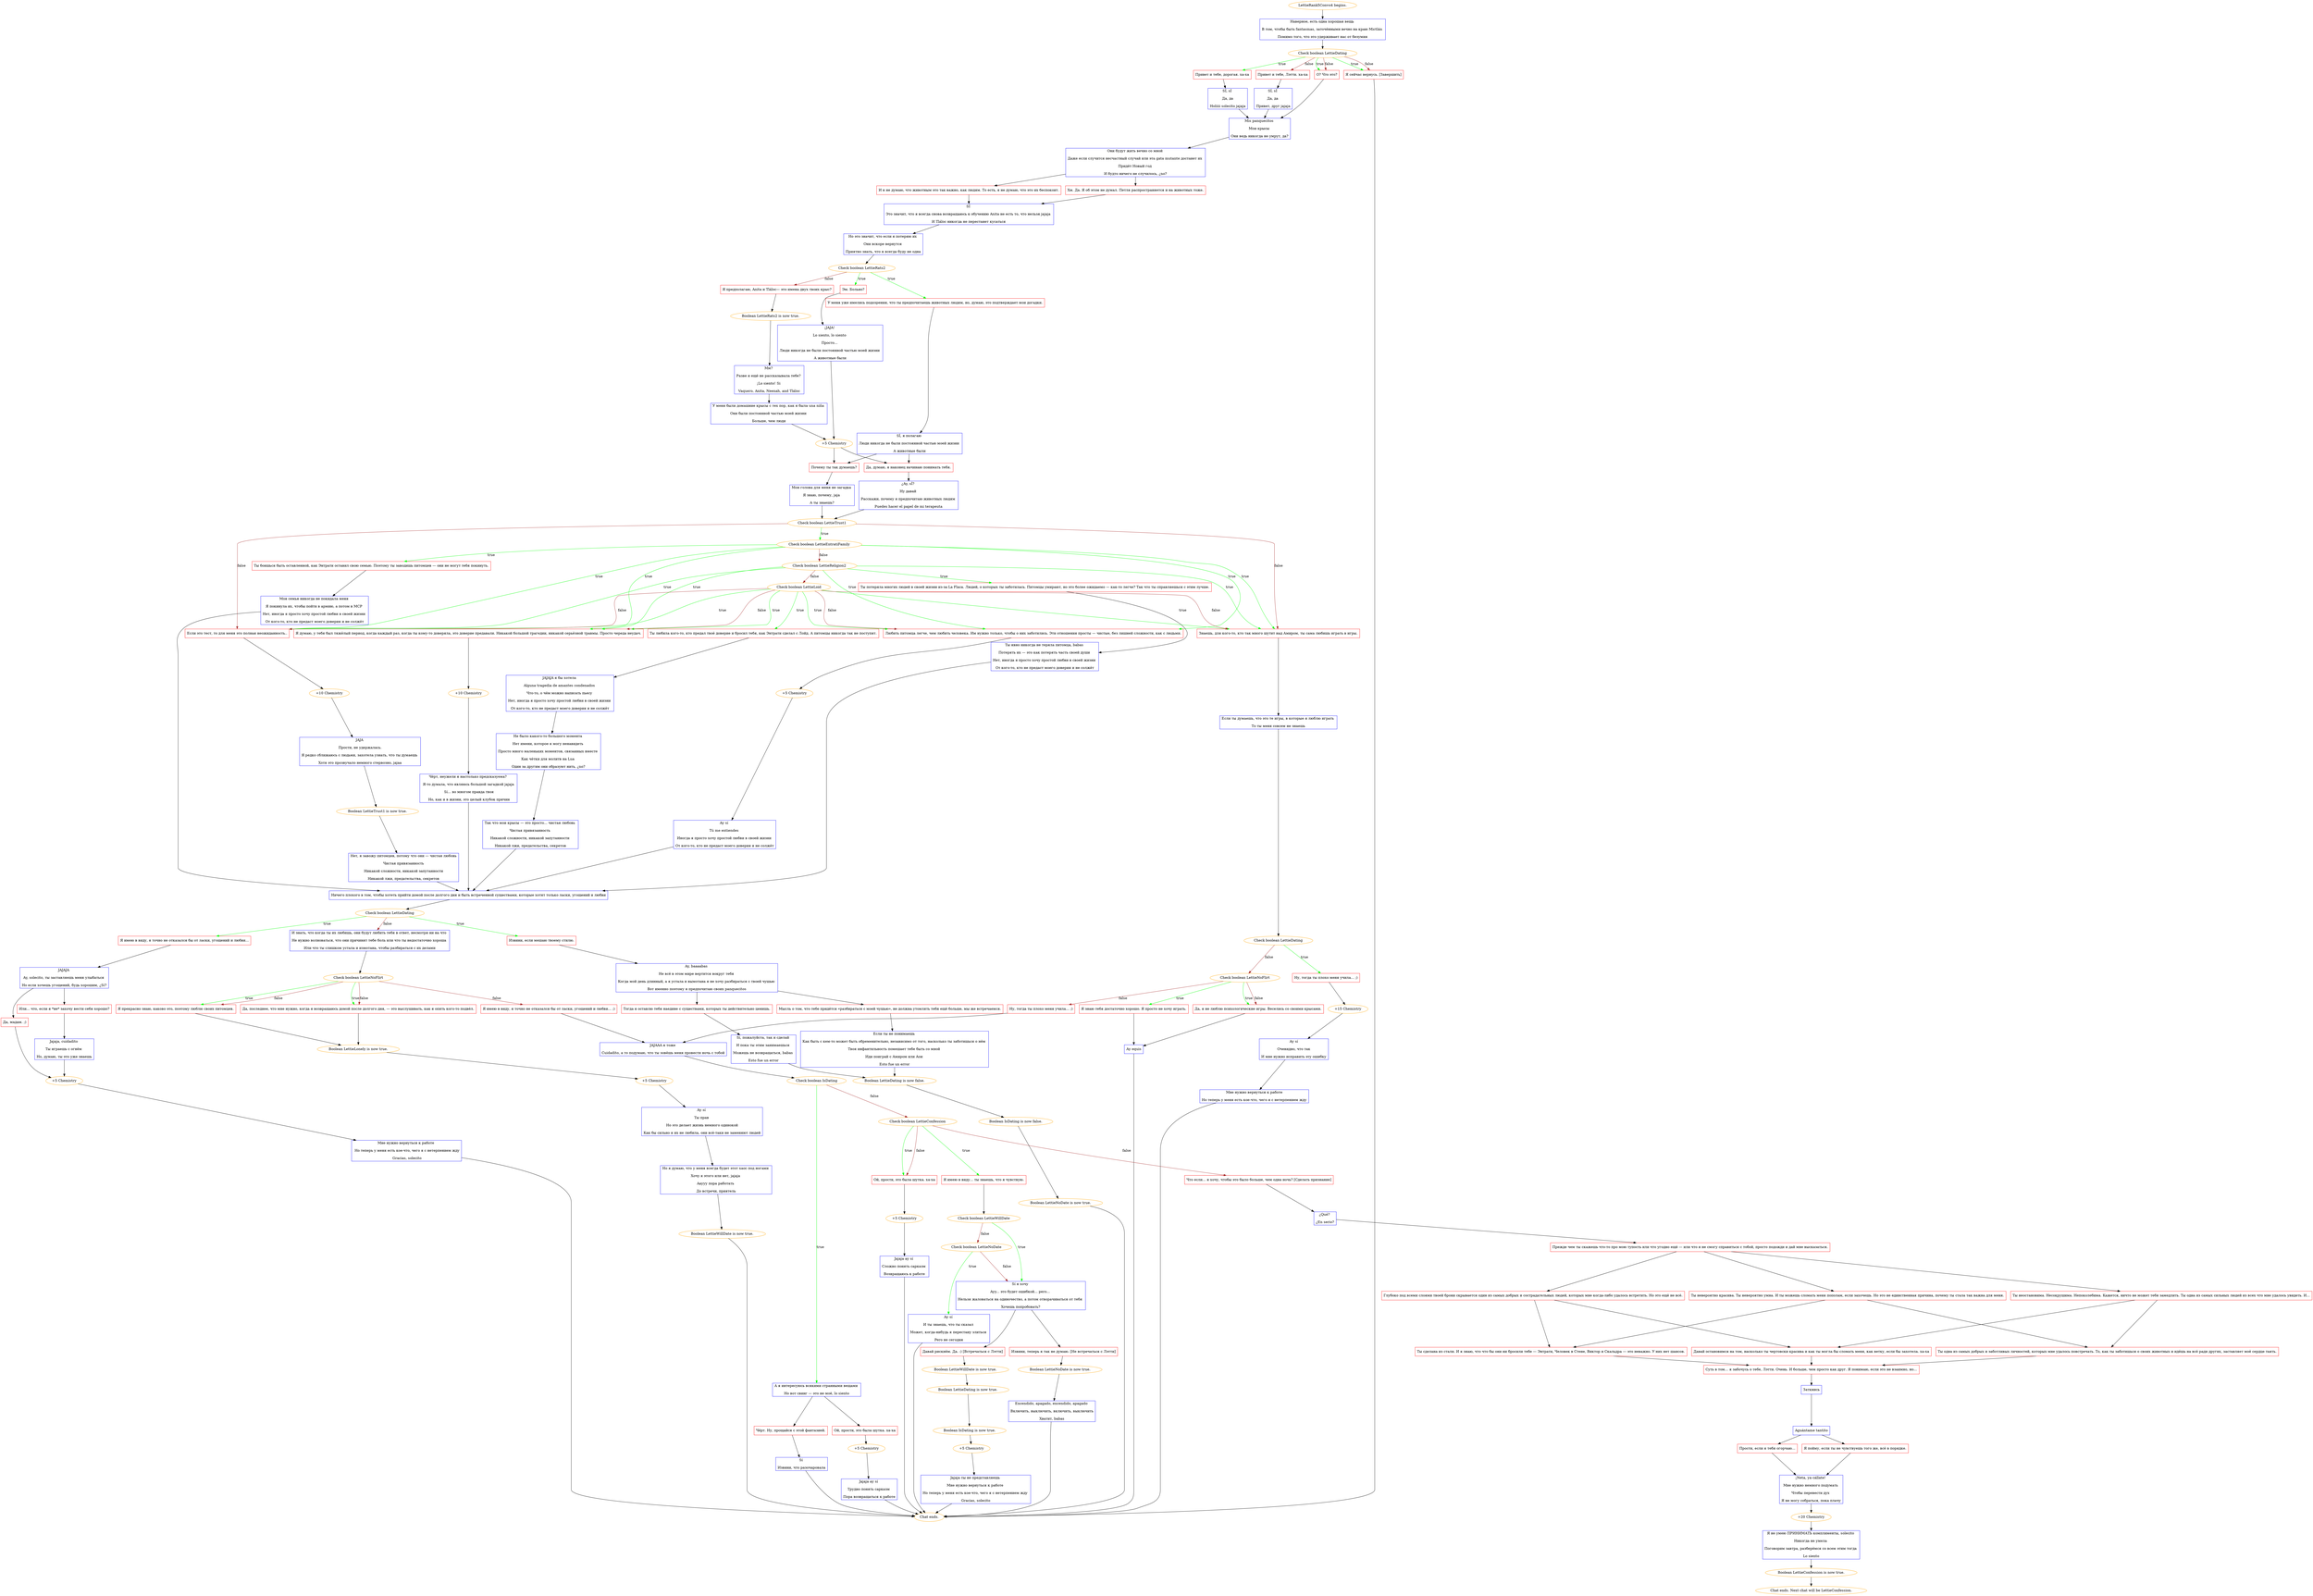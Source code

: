 digraph {
	"LettieRank5Convo4 begins." [color=orange];
		"LettieRank5Convo4 begins." -> j2749854;
	j2749854 [label="Наверное, есть одна хорошая вещь 
В том, чтобы быть fantasmas, заточёнными вечно на краю Mictlán 
Помимо того, что это удерживает нас от безумия",shape=box,color=blue];
		j2749854 -> j3478694017;
	j3478694017 [label="Check boolean LettieDating",color=orange];
		j3478694017 -> j1366847295 [label=true,color=green];
		j3478694017 -> j4190185341 [label=true,color=green];
		j3478694017 -> j1836191492 [label=true,color=green];
		j3478694017 -> j973697752 [label=false,color=brown];
		j3478694017 -> j4190185341 [label=false,color=brown];
		j3478694017 -> j1836191492 [label=false,color=brown];
	j1366847295 [label="Привет и тебе, дорогая. ха-ха",shape=box,color=red];
		j1366847295 -> j2940911593;
	j4190185341 [label="О? Что это?",shape=box,color=red];
		j4190185341 -> j461216941;
	j1836191492 [label="Я сейчас вернусь. [Завершить]",shape=box,color=red];
		j1836191492 -> "Chat ends.";
	j973697752 [label="Привет и тебе, Лэтти. ха-ха",shape=box,color=red];
		j973697752 -> j759695342;
	j2940911593 [label="SÍ, sÍ 
Да, да
Holiiii solecito jajaja",shape=box,color=blue];
		j2940911593 -> j461216941;
	j461216941 [label="Mis panquecitos 
Мои крысы 
Они ведь никогда не умрут, да?",shape=box,color=blue];
		j461216941 -> j3638052566;
	"Chat ends." [color=orange];
	j759695342 [label="SÍ, sÍ 
Да, да 
Привет, друг jajaja",shape=box,color=blue];
		j759695342 -> j461216941;
	j3638052566 [label="Они будут жить вечно со мной 
Даже если случится несчастный случай или эта gata mutante достанет их 
Придёт Новый год 
И будто ничего не случилось, ¿no?",shape=box,color=blue];
		j3638052566 -> j131212922;
		j3638052566 -> j2252934148;
	j131212922 [label="Хм. Да. Я об этом не думал. Петля распространяется и на животных тоже.",shape=box,color=red];
		j131212922 -> j2662247993;
	j2252934148 [label="И я не думаю, что животным это так важно, как людям. То есть, я не думаю, что это их беспокоит.",shape=box,color=red];
		j2252934148 -> j2662247993;
	j2662247993 [label="SÍ 
Это значит, что я всегда снова возвращаюсь к обучению Anita не есть то, что нельзя jajaja 
И Tláloc никогда не перестанет кусаться",shape=box,color=blue];
		j2662247993 -> j194614344;
	j194614344 [label="Но это значит, что если я потеряю их 
Они вскоре вернутся 
Приятно знать, что я всегда буду не одна",shape=box,color=blue];
		j194614344 -> j1319721791;
	j1319721791 [label="Check boolean LettieRats2",color=orange];
		j1319721791 -> j1398526246 [label=true,color=green];
		j1319721791 -> j2225367557 [label=true,color=green];
		j1319721791 -> j3552921746 [label=false,color=brown];
	j1398526246 [label="Эм. Больно?",shape=box,color=red];
		j1398526246 -> j2333592907;
	j2225367557 [label="У меня уже имелись подозрения, что ты предпочитаешь животных людям, но, думаю, это подтверждает мои догадки.",shape=box,color=red];
		j2225367557 -> j1227781036;
	j3552921746 [label="Я предполагаю, Anita и Tláloc— это имена двух твоих крыс?",shape=box,color=red];
		j3552921746 -> j3478863291;
	j2333592907 [label="¡JAJA! 
Lo siento, lo siento 
Просто... 
Люди никогда не были постоянной частью моей жизни 
А животные были",shape=box,color=blue];
		j2333592907 -> j1200088022;
	j1227781036 [label="SÍ, я полагаю 
Люди никогда не были постоянной частью моей жизни 
А животные были",shape=box,color=blue];
		j1227781036 -> j2507608775;
		j1227781036 -> j2212442855;
	j3478863291 [label="Boolean LettieRats2 is now true.",color=orange];
		j3478863291 -> j367313512;
	j1200088022 [label="+5 Chemistry",color=orange];
		j1200088022 -> j2507608775;
		j1200088022 -> j2212442855;
	j2507608775 [label="Да, думаю, я наконец начинаю понимать тебя.",shape=box,color=red];
		j2507608775 -> j3345599287;
	j2212442855 [label="Почему ты так думаешь?",shape=box,color=red];
		j2212442855 -> j259669502;
	j367313512 [label="Мм? 
Разве я ещё не рассказывала тебе? 
¡Lo siento! Si 
Vaquero, Anita, Neenah, and Tláloc",shape=box,color=blue];
		j367313512 -> j506411580;
	j3345599287 [label="¿Ay, sÍ? 
Ну давай 
Расскажи, почему я предпочитаю животных людям 
Puedes hacer el papel de mi terapeuta",shape=box,color=blue];
		j3345599287 -> j2851763892;
	j259669502 [label="Моя голова для меня не загадка 
Я знаю, почему, jaja 
А ты знаешь?",shape=box,color=blue];
		j259669502 -> j2851763892;
	j506411580 [label="У меня были домашние крысы с тех пор, как я была una niña 
Они были постоянной частью моей жизни 
Больше, чем люди",shape=box,color=blue];
		j506411580 -> j1200088022;
	j2851763892 [label="Check boolean LettieTrust1",color=orange];
		j2851763892 -> j2924756852 [label=true,color=green];
		j2851763892 -> j3459923539 [label=false,color=brown];
		j2851763892 -> j3713059693 [label=false,color=brown];
	j2924756852 [label="Check boolean LettieEntratiFamily",color=orange];
		j2924756852 -> j387017893 [label=true,color=green];
		j2924756852 -> j4267954037 [label=true,color=green];
		j2924756852 -> j4160521335 [label=true,color=green];
		j2924756852 -> j3713059693 [label=true,color=green];
		j2924756852 -> j3459923539 [label=true,color=green];
		j2924756852 -> j3276047934 [label=false,color=brown];
	j3459923539 [label="Знаешь, для кого-то, кто так много шутит над Амиром, ты сама любишь играть в игры.",shape=box,color=red];
		j3459923539 -> j1917080916;
	j3713059693 [label="Если это тест, то для меня это полная неожиданность..",shape=box,color=red];
		j3713059693 -> j3968994455;
	j387017893 [label="Я думаю, у тебя был тяжёлый период, когда каждый раз, когда ты кому-то доверяла, это доверие предавали. Никакой большой трагедии, никакой серьёзной травмы. Просто череда неудач.",shape=box,color=red];
		j387017893 -> j806835988;
	j4267954037 [label="Ты боишься быть оставленной, как Энтрати оставил свою семью. Поэтому ты заводишь питомцев — они не могут тебя покинуть.",shape=box,color=red];
		j4267954037 -> j2922540263;
	j4160521335 [label="Любить питомца легче, чем любить человека. Им нужно только, чтобы о них заботились. Эти отношения просты — чистые, без лишней сложности, как с людьми.",shape=box,color=red];
		j4160521335 -> j2675323990;
	j3276047934 [label="Check boolean LettieReligion2",color=orange];
		j3276047934 -> j387017893 [label=true,color=green];
		j3276047934 -> j2326221649 [label=true,color=green];
		j3276047934 -> j4160521335 [label=true,color=green];
		j3276047934 -> j3713059693 [label=true,color=green];
		j3276047934 -> j3459923539 [label=true,color=green];
		j3276047934 -> j3543748376 [label=false,color=brown];
	j1917080916 [label="Если ты думаешь, что это те игры, в которые я люблю играть 
То ты меня совсем не знаешь",shape=box,color=blue];
		j1917080916 -> j623227052;
	j3968994455 [label="+10 Chemistry",color=orange];
		j3968994455 -> j3651705928;
	j806835988 [label="+10 Chemistry",color=orange];
		j806835988 -> j3497118460;
	j2922540263 [label="Моя семья никогда не покидала меня 
Я покинула их, чтобы пойти в армию, а потом в МСР 
Нет, иногда я просто хочу простой любви в своей жизни 
От кого-то, кто не предаст моего доверия и не солжёт",shape=box,color=blue];
		j2922540263 -> j2088479096;
	j2675323990 [label="+5 Chemistry",color=orange];
		j2675323990 -> j2434313785;
	j2326221649 [label="Ты потеряла многих людей в своей жизни из-за La Flaca. Людей, о которых ты заботилась. Питомцы умирают, но это более ожидаемо — как-то легче? Так что ты справляешься с этим лучше.",shape=box,color=red];
		j2326221649 -> j30267674;
	j3543748376 [label="Check boolean LettieLoid",color=orange];
		j3543748376 -> j387017893 [label=true,color=green];
		j3543748376 -> j1398690616 [label=true,color=green];
		j3543748376 -> j4160521335 [label=true,color=green];
		j3543748376 -> j3713059693 [label=true,color=green];
		j3543748376 -> j3459923539 [label=true,color=green];
		j3543748376 -> j387017893 [label=false,color=brown];
		j3543748376 -> j4160521335 [label=false,color=brown];
		j3543748376 -> j3713059693 [label=false,color=brown];
		j3543748376 -> j3459923539 [label=false,color=brown];
	j623227052 [label="Check boolean LettieDating",color=orange];
		j623227052 -> j3417952403 [label=true,color=green];
		j623227052 -> j1663250087 [label=false,color=brown];
	j3651705928 [label="JAJA 
Прости, не удержалась.
Я редко сближаюсь с людьми, захотела узнать, что ты думаешь 
Хотя это прозвучало немного стервозно, jajaa",shape=box,color=blue];
		j3651705928 -> j431568333;
	j3497118460 [label="Чёрт, неужели я настолько предсказуема? 
 Я-то думала, что являюсь большой загадкой jajaja 
 Sí... во многом правда твоя
 Но, как и в жизни, это целый клубок причин",shape=box,color=blue];
		j3497118460 -> j2088479096;
	j2088479096 [label="Ничего плохого в том, чтобы хотеть прийти домой после долгого дня и быть встреченной существами, которые хотят только ласки, угощений и любви",shape=box,color=blue];
		j2088479096 -> j1422503800;
	j2434313785 [label="Ay sí 
Tú me entiendes 
Иногда я просто хочу простой любви в своей жизни 
От кого-то, кто не предаст моего доверия и не солжёт",shape=box,color=blue];
		j2434313785 -> j2088479096;
	j30267674 [label="Ты явно никогда не теряла питомца, babas 
Потерять их — это как потерять часть своей души 
Нет, иногда я просто хочу простой любви в своей жизни 
От кого-то, кто не предаст моего доверия и не солжёт",shape=box,color=blue];
		j30267674 -> j2088479096;
	j1398690616 [label="Ты любила кого-то, кто предал твоё доверие и бросил тебя, как Энтрати сделал с Лойд. А питомцы никогда так не поступят.",shape=box,color=red];
		j1398690616 -> j1516458461;
	j3417952403 [label="Ну, тогда ты плохо меня учила... ;)",shape=box,color=red];
		j3417952403 -> j1160131825;
	j1663250087 [label="Check boolean LettieNoFlirt",color=orange];
		j1663250087 -> j3663919677 [label=true,color=green];
		j1663250087 -> j1689650147 [label=true,color=green];
		j1663250087 -> j1689650147 [label=false,color=brown];
		j1663250087 -> j2430248862 [label=false,color=brown];
	j431568333 [label="Boolean LettieTrust1 is now true.",color=orange];
		j431568333 -> j2216186784;
	j1422503800 [label="Check boolean LettieDating",color=orange];
		j1422503800 -> j3114400118 [label=true,color=green];
		j1422503800 -> j3972553000 [label=true,color=green];
		j1422503800 -> j3208700982 [label=false,color=brown];
	j1516458461 [label="JAJAJA я бы хотела 
Alguna tragedia de amantes condenados 
Что-то, о чём можно написать пьесу 
Нет, иногда я просто хочу простой любви в своей жизни 
От кого-то, кто не предаст моего доверия и не солжёт",shape=box,color=blue];
		j1516458461 -> j269016659;
	j1160131825 [label="+15 Chemistry",color=orange];
		j1160131825 -> j3339925869;
	j3663919677 [label="Я знаю тебя достаточно хорошо. Я просто не хочу играть.",shape=box,color=red];
		j3663919677 -> j556154860;
	j1689650147 [label="Да, я не люблю психологические игры. Веселись со своими крысами.",shape=box,color=red];
		j1689650147 -> j556154860;
	j2430248862 [label="Ну, тогда ты плохо меня учила... ;)",shape=box,color=red];
		j2430248862 -> j4275642859;
	j2216186784 [label="Нет, я завожу питомцев, потому что они — чистая любовь
Чистая привязанность
Никакой сложности, никакой запутанности
Никакой лжи, предательства, секретов",shape=box,color=blue];
		j2216186784 -> j2088479096;
	j3114400118 [label="Я имею в виду, я точно не отказался бы от ласки, угощений и любви...",shape=box,color=red];
		j3114400118 -> j2181964335;
	j3972553000 [label="Извини, если мешаю твоему стилю.",shape=box,color=red];
		j3972553000 -> j1901381429;
	j3208700982 [label="И знать, что когда ты их любишь, они будут любить тебя в ответ, несмотря ни на что 
Не нужно волноваться, что они причинят тебе боль или что ты недостаточно хороша 
Или что ты слишком устала и измотана, чтобы разбираться с их делами",shape=box,color=blue];
		j3208700982 -> j1860501283;
	j269016659 [label="Не было какого-то большого момента 
Нет имени, которое я могу ненавидеть 
Просто много маленьких моментов, связанных вместе 
Как чётки для молитв на Lua 
Один за другим они образуют нить, ¿no?",shape=box,color=blue];
		j269016659 -> j2020494547;
	j3339925869 [label="Ay sí
Очевидно, что так
И мне нужно исправить эту ошибку",shape=box,color=blue];
		j3339925869 -> j2336940701;
	j556154860 [label="Ay equis",shape=box,color=blue];
		j556154860 -> "Chat ends.";
	j4275642859 [label="JAJAAA я тоже 
Cuidadito, а то подумаю, что ты зовёшь меня провести ночь с тобой",shape=box,color=blue];
		j4275642859 -> j249200213;
	j2181964335 [label="JAJAJA 
Ay, solecito, ты заставляешь меня улыбаться 
Но если хочешь угощений, будь хорошим, ¿Sí?",shape=box,color=blue];
		j2181964335 -> j2388409387;
		j2181964335 -> j2573486778;
	j1901381429 [label="Ay, baaaabas 
Не всё в этом мире вертится вокруг тебя 
Когда мой день длинный, а я устала и вымотана я не хочу разбираться с твоей чушью 
Вот именно поэтому я предпочитаю своих panquecitos",shape=box,color=blue];
		j1901381429 -> j22626282;
		j1901381429 -> j3140659473;
	j1860501283 [label="Check boolean LettieNoFlirt",color=orange];
		j1860501283 -> j2282989950 [label=true,color=green];
		j1860501283 -> j979145995 [label=true,color=green];
		j1860501283 -> j2282989950 [label=false,color=brown];
		j1860501283 -> j979145995 [label=false,color=brown];
		j1860501283 -> j149952609 [label=false,color=brown];
	j2020494547 [label="Так что мои крысы — это просто... чистая любовь 
Чистая привязанность 
Никакой сложности, никакой запутанности 
Никакой лжи, предательства, секретов",shape=box,color=blue];
		j2020494547 -> j2088479096;
	j2336940701 [label="Мне нужно вернуться к работе
Но теперь у меня есть кое-что, чего я с нетерпением жду",shape=box,color=blue];
		j2336940701 -> "Chat ends.";
	j249200213 [label="Check boolean IsDating",color=orange];
		j249200213 -> j446104042 [label=true,color=green];
		j249200213 -> j3634973042 [label=false,color=brown];
	j2388409387 [label="Да, мадам. ;)",shape=box,color=red];
		j2388409387 -> j4072135252;
	j2573486778 [label="Или... что, если я *не* захочу вести себя хорошо?",shape=box,color=red];
		j2573486778 -> j4240929454;
	j22626282 [label="Мысль о том, что тебе придётся «разбираться с моей чушью», не должна утомлять тебя ещё больше, мы же встречаемся.",shape=box,color=red];
		j22626282 -> j2710694590;
	j3140659473 [label="Тогда я оставлю тебя наедине с существами, которых ты действительно ценишь.",shape=box,color=red];
		j3140659473 -> j960573495;
	j2282989950 [label="Да, последнее, что мне нужно, когда я возвращаюсь домой после долгого дня, — это выслушивать, как я опять кого-то подвёл.",shape=box,color=red];
		j2282989950 -> j356089657;
	j979145995 [label="Я прекрасно знаю, каково это, поэтому люблю своих питомцев.",shape=box,color=red];
		j979145995 -> j356089657;
	j149952609 [label="Я имею в виду, я точно не отказался бы от ласки, угощений и любви... ;)",shape=box,color=red];
		j149952609 -> j4275642859;
	j446104042 [label="А я интересуюсь всякими странными вещами 
Но вот свинг — это не моё, lo siento",shape=box,color=blue];
		j446104042 -> j1705268108;
		j446104042 -> j3010482892;
	j3634973042 [label="Check boolean LettieConfession",color=orange];
		j3634973042 -> j966405348 [label=true,color=green];
		j3634973042 -> j2103609516 [label=true,color=green];
		j3634973042 -> j621295664 [label=false,color=brown];
		j3634973042 -> j2103609516 [label=false,color=brown];
	j4072135252 [label="+5 Chemistry",color=orange];
		j4072135252 -> j2077577707;
	j4240929454 [label="Jajaja, cuidadito 
Ты играешь с огнём 
Но, думаю, ты это уже знаешь",shape=box,color=blue];
		j4240929454 -> j4072135252;
	j2710694590 [label="Если ты не понимаешь 
Как быть с кем-то может быть обременительно, независимо от того, насколько ты заботишься о нём 
Твоя инфантильность помешает тебе быть со мной 
Иди поиграй с Амиром или Аои 
Esto fue un error",shape=box,color=blue];
		j2710694590 -> j2548450594;
	j960573495 [label="Sí, пожалуйста, так и сделай 
И пока ты этим занимаешься 
Можешь не возвращаться, babas 
Esto fue un error",shape=box,color=blue];
		j960573495 -> j2548450594;
	j356089657 [label="Boolean LettieLonely is now true.",color=orange];
		j356089657 -> j2762724309;
	j1705268108 [label="Ой, прости, это была шутка. ха-ха",shape=box,color=red];
		j1705268108 -> j4197672047;
	j3010482892 [label="Чёрт. Ну, прощайся с этой фантазией.",shape=box,color=red];
		j3010482892 -> j3641996300;
	j966405348 [label="Я имею в виду... ты знаешь, что я чувствую.",shape=box,color=red];
		j966405348 -> j3913475475;
	j2103609516 [label="Ой, прости, это была шутка. ха-ха",shape=box,color=red];
		j2103609516 -> j1999996595;
	j621295664 [label="Что если... я хочу, чтобы это было больше, чем одна ночь? [Сделать признание]",shape=box,color=red];
		j621295664 -> j3967585037;
	j2077577707 [label="Мне нужно вернуться к работе 
 Но теперь у меня есть кое-что, чего я с нетерпением жду
 Gracias, solecito",shape=box,color=blue];
		j2077577707 -> "Chat ends.";
	j2548450594 [label="Boolean LettieDating is now false.",color=orange];
		j2548450594 -> j4086907321;
	j2762724309 [label="+5 Chemistry",color=orange];
		j2762724309 -> j1071182819;
	j4197672047 [label="+5 Chemistry",color=orange];
		j4197672047 -> j2382822690;
	j3641996300 [label="Sí 
Извини, что разочаровала",shape=box,color=blue];
		j3641996300 -> "Chat ends.";
	j3913475475 [label="Check boolean LettieWillDate",color=orange];
		j3913475475 -> j1872267967 [label=true,color=green];
		j3913475475 -> j3575091671 [label=false,color=brown];
	j1999996595 [label="+5 Chemistry",color=orange];
		j1999996595 -> j122512647;
	j3967585037 [label="¿Qué? 
¿En serio?",shape=box,color=blue];
		j3967585037 -> j3723360501;
	j4086907321 [label="Boolean IsDating is now false.",color=orange];
		j4086907321 -> j2703113057;
	j1071182819 [label="Ay sí 
Ты прав 
Но это делает жизнь немного одинокой
Как бы сильно я их не любила, они всё-таки не заменяют людей",shape=box,color=blue];
		j1071182819 -> j3211743483;
	j2382822690 [label="Jajaja ay sí 
Трудно понять сарказм 
Пора возвращаться к работе",shape=box,color=blue];
		j2382822690 -> "Chat ends.";
	j1872267967 [label="Sí я хочу 
Ayy... это будет ошибкой... pero... 
Нельзя жаловаться на одиночество, а потом отворачиваться от тебя 
Хочешь попробовать?",shape=box,color=blue];
		j1872267967 -> j764244339;
		j1872267967 -> j812412339;
	j3575091671 [label="Check boolean LettieNoDate",color=orange];
		j3575091671 -> j1437277363 [label=true,color=green];
		j3575091671 -> j1872267967 [label=false,color=brown];
	j122512647 [label="Jajaja ay sí 
Сложно понять сарказм 
Возвращаюсь к работе",shape=box,color=blue];
		j122512647 -> "Chat ends.";
	j3723360501 [label="Прежде чем ты скажешь что-то про мою тупость или что угодно ещё — или что я не смогу справиться с тобой, просто подожди и дай мне высказаться.",shape=box,color=red];
		j3723360501 -> j1118785461;
		j3723360501 -> j3606480455;
		j3723360501 -> j2144721022;
	j2703113057 [label="Boolean LettieNoDate is now true.",color=orange];
		j2703113057 -> "Chat ends.";
	j3211743483 [label="Но я думаю, что у меня всегда будет этот хаос под ногами 
Хочу я этого или нет, jajaja 
Aayyy пора работать 
До встречи, приятель",shape=box,color=blue];
		j3211743483 -> j2129367046;
	j764244339 [label="Давай рискнём. Да. :) [Встречаться с Лэтти]",shape=box,color=red];
		j764244339 -> j1262109112;
	j812412339 [label="Извини, теперь я так не думаю. [Не встречаться с Лэтти]",shape=box,color=red];
		j812412339 -> j918735385;
	j1437277363 [label="Ay sí 
И ты знаешь, что ты сказал 
Может, когда-нибудь я перестану злиться 
Pero не сегодня",shape=box,color=blue];
		j1437277363 -> "Chat ends.";
	j1118785461 [label="Ты невероятно красива. Ты невероятно умна. И ты можешь сломать меня пополам, если захочешь. Но это не единственная причина, почему ты стала так важна для меня.",shape=box,color=red];
		j1118785461 -> j3061569880;
		j1118785461 -> j4125001874;
	j3606480455 [label="Глубоко под всеми слоями твоей брони скрывается один из самых добрых и сострадательных людей, которых мне когда-либо удалось встретить. Но это ещё не всё.",shape=box,color=red];
		j3606480455 -> j3423424120;
		j3606480455 -> j4125001874;
	j2144721022 [label="Ты неостановима. Несокрушима. Непоколебима. Кажется, ничто не может тебя замедлить. Ты одна из самых сильных людей из всех что мне удалось увидеть. И...",shape=box,color=red];
		j2144721022 -> j3423424120;
		j2144721022 -> j3061569880;
	j2129367046 [label="Boolean LettieWillDate is now true.",color=orange];
		j2129367046 -> "Chat ends.";
	j1262109112 [label="Boolean LettieWillDate is now true.",color=orange];
		j1262109112 -> j1093654079;
	j918735385 [label="Boolean LettieNoDate is now true.",color=orange];
		j918735385 -> j1003419539;
	j3061569880 [label="Ты одна из самых добрых и заботливых личностей, которых мне удалось повстречать. То, как ты заботишься о своих животных и идёшь на всё ради других, заставляет моё сердце таять.",shape=box,color=red];
		j3061569880 -> j799599049;
	j4125001874 [label="Ты сделана из стали. И я знаю, что что бы они ни бросили тебе — Энтрати, Человек в Стене, Виктор и Скальдра — это неважно. У них нет шансов.",shape=box,color=red];
		j4125001874 -> j799599049;
	j3423424120 [label="Давай остановимся на том, насколько ты чертовски красива и как ты могла бы сломать меня, как ветку, если бы захотела. ха-ха",shape=box,color=red];
		j3423424120 -> j799599049;
	j1093654079 [label="Boolean LettieDating is now true.",color=orange];
		j1093654079 -> j4090165793;
	j1003419539 [label="Encendido, apagado, encendido, apagado 
Включить, выключить, включить, выключить
Хватит, babas",shape=box,color=blue];
		j1003419539 -> "Chat ends.";
	j799599049 [label="Суть в том… я забочусь о тебе, Лэтти. Очень. И больше, чем просто как друг. Я понимаю, если это не взаимно, но…",shape=box,color=red];
		j799599049 -> j1786434259;
	j4090165793 [label="Boolean IsDating is now true.",color=orange];
		j4090165793 -> j2777057878;
	j1786434259 [label="Заткнись",shape=box,color=blue];
		j1786434259 -> j3178856581;
	j2777057878 [label="+5 Chemistry",color=orange];
		j2777057878 -> j770411664;
	j3178856581 [label="Aguántame tantito",shape=box,color=blue];
		j3178856581 -> j2535800601;
		j3178856581 -> j2095453736;
	j770411664 [label="Jajaja ты не представляешь 
Мне нужно вернуться к работе 
Но теперь у меня есть кое-что, чего я с нетерпением жду 
Gracias, solecito",shape=box,color=blue];
		j770411664 -> "Chat ends.";
	j2535800601 [label="Прости, если я тебя огорчаю...",shape=box,color=red];
		j2535800601 -> j1974747081;
	j2095453736 [label="Я пойму, если ты не чувствуешь того же, всё в порядке.",shape=box,color=red];
		j2095453736 -> j1974747081;
	j1974747081 [label="¡Neta, ya cállate! 
Мне нужно немного подумать 
Чтобы перевести дух 
Я не могу собраться, пока плачу",shape=box,color=blue];
		j1974747081 -> j307699387;
	j307699387 [label="+20 Chemistry",color=orange];
		j307699387 -> j3021464223;
	j3021464223 [label="Я не умею ПРИНИМАТЬ комплименты, solecito 
Никогда не умела 
Поговорим завтра, разберёмся со всем этим тогда 
Lo siento",shape=box,color=blue];
		j3021464223 -> j2564553015;
	j2564553015 [label="Boolean LettieConfession is now true.",color=orange];
		j2564553015 -> "Chat ends. Next chat will be LettieConfession.";
	"Chat ends. Next chat will be LettieConfession." [color=orange];
}